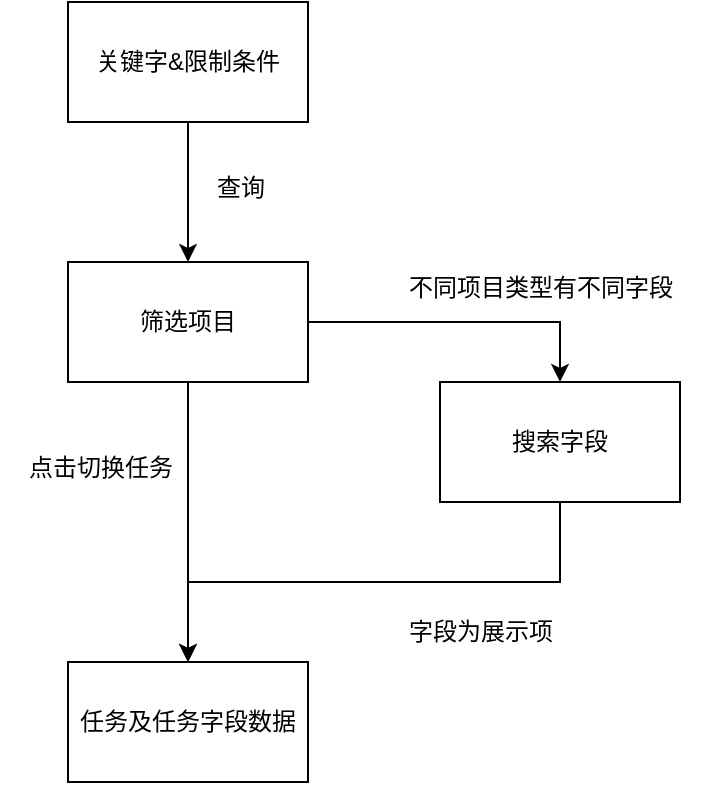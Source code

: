 <mxfile version="24.6.4" type="github">
  <diagram name="第 1 页" id="3OyzEpB85DaBDMgOQt8s">
    <mxGraphModel dx="954" dy="525" grid="1" gridSize="10" guides="1" tooltips="1" connect="1" arrows="1" fold="1" page="1" pageScale="1" pageWidth="827" pageHeight="1169" math="0" shadow="0">
      <root>
        <mxCell id="0" />
        <mxCell id="1" parent="0" />
        <mxCell id="YRUXZyRqZzi3LU1mrZIz-7" style="edgeStyle=orthogonalEdgeStyle;rounded=0;orthogonalLoop=1;jettySize=auto;html=1;exitX=0.5;exitY=1;exitDx=0;exitDy=0;entryX=0.5;entryY=0;entryDx=0;entryDy=0;" edge="1" parent="1" source="YRUXZyRqZzi3LU1mrZIz-5" target="YRUXZyRqZzi3LU1mrZIz-6">
          <mxGeometry relative="1" as="geometry" />
        </mxCell>
        <mxCell id="YRUXZyRqZzi3LU1mrZIz-5" value="关键字&amp;amp;限制条件" style="rounded=0;whiteSpace=wrap;html=1;" vertex="1" parent="1">
          <mxGeometry x="294" y="170" width="120" height="60" as="geometry" />
        </mxCell>
        <mxCell id="YRUXZyRqZzi3LU1mrZIz-10" style="edgeStyle=orthogonalEdgeStyle;rounded=0;orthogonalLoop=1;jettySize=auto;html=1;exitX=0.5;exitY=1;exitDx=0;exitDy=0;entryX=0.5;entryY=0;entryDx=0;entryDy=0;" edge="1" parent="1" source="YRUXZyRqZzi3LU1mrZIz-6" target="YRUXZyRqZzi3LU1mrZIz-9">
          <mxGeometry relative="1" as="geometry" />
        </mxCell>
        <mxCell id="YRUXZyRqZzi3LU1mrZIz-12" style="edgeStyle=orthogonalEdgeStyle;rounded=0;orthogonalLoop=1;jettySize=auto;html=1;exitX=1;exitY=0.5;exitDx=0;exitDy=0;entryX=0.5;entryY=0;entryDx=0;entryDy=0;" edge="1" parent="1" source="YRUXZyRqZzi3LU1mrZIz-6" target="YRUXZyRqZzi3LU1mrZIz-11">
          <mxGeometry relative="1" as="geometry" />
        </mxCell>
        <mxCell id="YRUXZyRqZzi3LU1mrZIz-6" value="筛选项目" style="rounded=0;whiteSpace=wrap;html=1;" vertex="1" parent="1">
          <mxGeometry x="294" y="300" width="120" height="60" as="geometry" />
        </mxCell>
        <mxCell id="YRUXZyRqZzi3LU1mrZIz-8" value="查询" style="text;html=1;align=center;verticalAlign=middle;resizable=0;points=[];autosize=1;strokeColor=none;fillColor=none;" vertex="1" parent="1">
          <mxGeometry x="355" y="248" width="50" height="30" as="geometry" />
        </mxCell>
        <mxCell id="YRUXZyRqZzi3LU1mrZIz-9" value="任务及任务字段数据" style="rounded=0;whiteSpace=wrap;html=1;" vertex="1" parent="1">
          <mxGeometry x="294" y="500" width="120" height="60" as="geometry" />
        </mxCell>
        <mxCell id="YRUXZyRqZzi3LU1mrZIz-13" style="edgeStyle=orthogonalEdgeStyle;rounded=0;orthogonalLoop=1;jettySize=auto;html=1;exitX=0.5;exitY=1;exitDx=0;exitDy=0;entryX=0.5;entryY=0;entryDx=0;entryDy=0;" edge="1" parent="1" source="YRUXZyRqZzi3LU1mrZIz-11" target="YRUXZyRqZzi3LU1mrZIz-9">
          <mxGeometry relative="1" as="geometry" />
        </mxCell>
        <mxCell id="YRUXZyRqZzi3LU1mrZIz-11" value="搜索字段" style="rounded=0;whiteSpace=wrap;html=1;" vertex="1" parent="1">
          <mxGeometry x="480" y="360" width="120" height="60" as="geometry" />
        </mxCell>
        <mxCell id="YRUXZyRqZzi3LU1mrZIz-14" value="点击切换任务" style="text;html=1;align=center;verticalAlign=middle;resizable=0;points=[];autosize=1;strokeColor=none;fillColor=none;" vertex="1" parent="1">
          <mxGeometry x="260" y="388" width="100" height="30" as="geometry" />
        </mxCell>
        <mxCell id="YRUXZyRqZzi3LU1mrZIz-15" value="不同项目类型有不同字段" style="text;html=1;align=center;verticalAlign=middle;resizable=0;points=[];autosize=1;strokeColor=none;fillColor=none;" vertex="1" parent="1">
          <mxGeometry x="450" y="298" width="160" height="30" as="geometry" />
        </mxCell>
        <mxCell id="YRUXZyRqZzi3LU1mrZIz-16" value="字段为展示项" style="text;html=1;align=center;verticalAlign=middle;resizable=0;points=[];autosize=1;strokeColor=none;fillColor=none;" vertex="1" parent="1">
          <mxGeometry x="450" y="470" width="100" height="30" as="geometry" />
        </mxCell>
      </root>
    </mxGraphModel>
  </diagram>
</mxfile>
